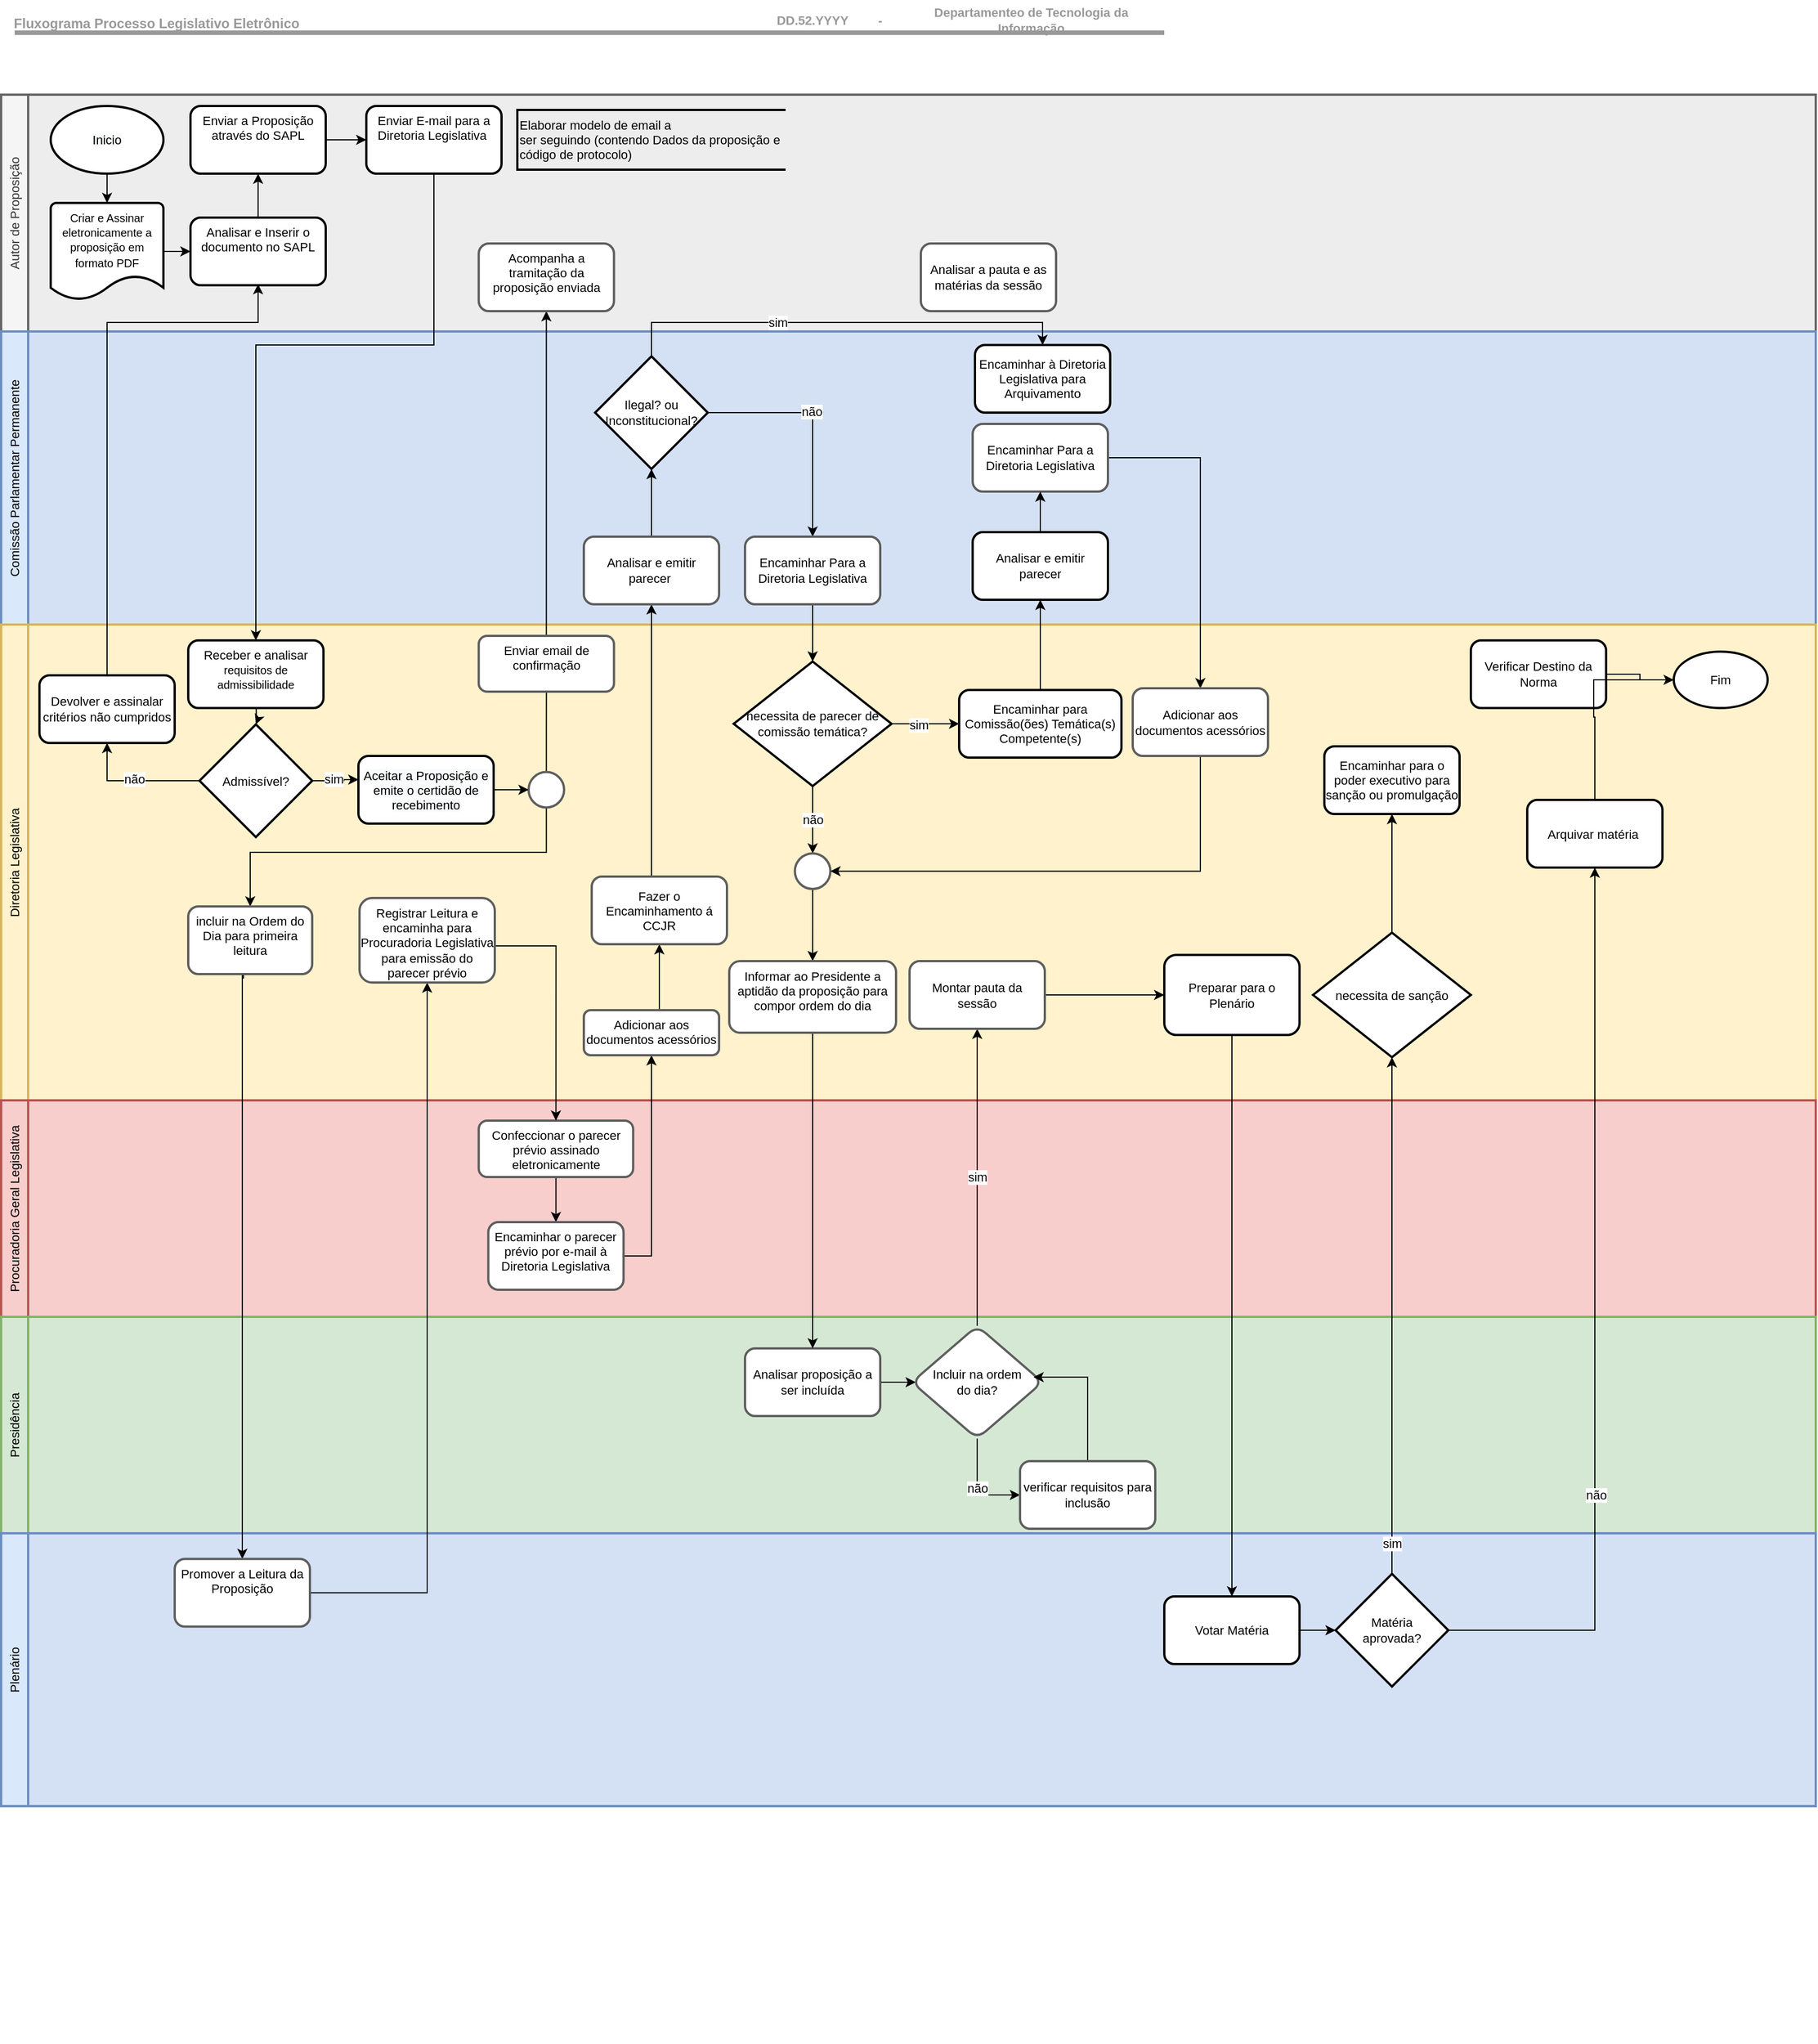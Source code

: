 <mxfile version="13.10.1" type="github">
  <diagram id="OBJG1eIt0na-M_Iumhf0" name="Page-1">
    <mxGraphModel dx="1736" dy="846" grid="1" gridSize="10" guides="1" tooltips="1" connect="1" arrows="1" fold="1" page="1" pageScale="1" pageWidth="827" pageHeight="1169" math="0" shadow="0">
      <root>
        <mxCell id="0" />
        <mxCell id="1" parent="0" />
        <UserObject label="Fluxograma Processo Legislativo Eletrônico" lucidchartObjectId="fB86fQmWT2FW" id="kLoiwdzfELyBHfb5iOQ--1">
          <mxCell style="html=1;overflow=block;blockSpacing=1;whiteSpace=wrap;strokeColor=none;fillColor=none;whiteSpace=wrap;fontSize=12;fontColor=#999999;fontStyle=1;align=center;spacing=7;strokeOpacity=100;fillOpacity=100;" parent="1" vertex="1">
            <mxGeometry x="36" y="24" width="276" height="41" as="geometry" />
          </mxCell>
        </UserObject>
        <UserObject label="Departamenteo de Tecnologia da Informação" lucidchartObjectId="xD86raEp4uvp" id="kLoiwdzfELyBHfb5iOQ--2">
          <mxCell style="html=1;overflow=block;blockSpacing=1;whiteSpace=wrap;strokeColor=none;fillColor=none;whiteSpace=wrap;fontSize=11;fontColor=#999999;fontStyle=1;spacing=3;strokeOpacity=100;fillOpacity=100;" parent="1" vertex="1">
            <mxGeometry x="832" y="24" width="236" height="36" as="geometry" />
          </mxCell>
        </UserObject>
        <UserObject label="" lucidchartObjectId="4E86ajJ.aiLK" id="kLoiwdzfELyBHfb5iOQ--3">
          <mxCell style="html=1;jettySize=18;whiteSpace=wrap;fontSize=11;strokeColor=#999999;strokeOpacity=100;strokeWidth=4;rounded=1;arcSize=12;edgeStyle=orthogonalEdgeStyle;startArrow=none;;endArrow=none;;" parent="1" edge="1">
            <mxGeometry width="100" height="100" relative="1" as="geometry">
              <Array as="points" />
              <mxPoint x="48" y="53" as="sourcePoint" />
              <mxPoint x="1068" y="53" as="targetPoint" />
            </mxGeometry>
          </mxCell>
        </UserObject>
        <UserObject label="%date{DD.MM.YYYY}%" placeholders="1" lucidchartObjectId="BH86H26-wex_" id="kLoiwdzfELyBHfb5iOQ--4">
          <mxCell style="html=1;overflow=block;blockSpacing=1;whiteSpace=wrap;strokeColor=none;fillColor=none;whiteSpace=wrap;fontSize=11;fontColor=#999999;fontStyle=1;spacing=3;strokeOpacity=100;fillOpacity=100;" parent="1" vertex="1">
            <mxGeometry x="684" y="24" width="144" height="36" as="geometry" />
          </mxCell>
        </UserObject>
        <UserObject label="-" lucidchartObjectId="2H868Ppqg2rx" id="kLoiwdzfELyBHfb5iOQ--5">
          <mxCell style="html=1;overflow=block;blockSpacing=1;whiteSpace=wrap;strokeColor=none;fillColor=none;whiteSpace=wrap;fontSize=11;fontColor=#999999;fontStyle=1;spacing=3;strokeOpacity=100;fillOpacity=100;" parent="1" vertex="1">
            <mxGeometry x="744" y="24" width="144" height="36" as="geometry" />
          </mxCell>
        </UserObject>
        <mxCell id="kLoiwdzfELyBHfb5iOQ--6" value="" style="fillColor=none;strokeColor=none;pointerEvents=0;fontStyle=0;html=1;whiteSpace=wrap;container=1;collapsible=0;childLayout=stackLayout;resizeParent=1;dropTarget=0;horizontalStack=0;whiteSpace=wrap;fontSize=11;spacing=0;strokeOpacity=100;rounded=1;absoluteArcSize=1;arcSize=7;horizontal=0;strokeWidth=2;" parent="1" vertex="1">
          <mxGeometry x="36" y="108" width="1610" height="1728" isRotated="1" as="geometry" />
        </mxCell>
        <mxCell id="kLoiwdzfELyBHfb5iOQ--7" value="Autor de Proposição" style="swimlane;html=1;whiteSpace=wrap;container=1;connectable=0;collapsible=0;fontStyle=0;startSize=24;dropTarget=0;rounded=0;horizontal=0;whiteSpace=wrap;fontSize=11;spacing=0;strokeColor=#666666;strokeOpacity=100;strokeWidth=2;fontSize=11;fontColor=#333333;align=center;fillColor=#f5f5f5;swimlaneFillColor=#EDEDED;" parent="kLoiwdzfELyBHfb5iOQ--6" vertex="1">
          <mxGeometry width="1610" height="210" as="geometry" />
        </mxCell>
        <mxCell id="dpODGWyExeZbGpC8FYgF-104" value="&lt;div&gt;Comissão Parlamentar Permanente&lt;/div&gt;" style="swimlane;html=1;whiteSpace=wrap;container=1;connectable=0;collapsible=0;fontStyle=0;startSize=24;dropTarget=0;rounded=0;horizontal=0;whiteSpace=wrap;fontSize=11;spacing=0;strokeColor=#6c8ebf;strokeOpacity=100;strokeWidth=2;fontSize=11;align=center;swimlaneFillColor=#D4E1F5;fillColor=#dae8fc;" parent="kLoiwdzfELyBHfb5iOQ--6" vertex="1">
          <mxGeometry y="210" width="1610" height="260" as="geometry" />
        </mxCell>
        <mxCell id="kLoiwdzfELyBHfb5iOQ--8" value="Diretoria Legislativa" style="swimlane;html=1;whiteSpace=wrap;container=1;connectable=0;collapsible=0;fontStyle=0;startSize=24;dropTarget=0;rounded=0;horizontal=0;whiteSpace=wrap;fontSize=11;spacing=0;strokeColor=#d6b656;strokeOpacity=100;strokeWidth=2;fontSize=11;align=center;fillColor=#fff2cc;swimlaneFillColor=#FFF2CC;" parent="kLoiwdzfELyBHfb5iOQ--6" vertex="1">
          <mxGeometry y="470" width="1610" height="422" as="geometry" />
        </mxCell>
        <mxCell id="kLoiwdzfELyBHfb5iOQ--9" value="Procuradoria Geral Legislativa" style="swimlane;html=1;whiteSpace=wrap;container=1;connectable=0;collapsible=0;fontStyle=0;startSize=24;dropTarget=0;rounded=0;horizontal=0;whiteSpace=wrap;fontSize=11;spacing=0;strokeColor=#b85450;strokeOpacity=100;strokeWidth=2;fontSize=11;align=center;fillColor=#f8cecc;swimlaneFillColor=#F8CECC;" parent="kLoiwdzfELyBHfb5iOQ--6" vertex="1">
          <mxGeometry y="892" width="1610" height="192" as="geometry" />
        </mxCell>
        <mxCell id="kLoiwdzfELyBHfb5iOQ--10" value="Presidência" style="swimlane;html=1;whiteSpace=wrap;container=1;connectable=0;collapsible=0;fontStyle=0;startSize=24;dropTarget=0;rounded=0;horizontal=0;whiteSpace=wrap;fontSize=11;spacing=0;strokeColor=#82b366;strokeOpacity=100;strokeWidth=2;fontSize=11;align=center;fillColor=#d5e8d4;swimlaneFillColor=#D5E8D4;" parent="kLoiwdzfELyBHfb5iOQ--6" vertex="1">
          <mxGeometry y="1084" width="1610" height="192" as="geometry" />
        </mxCell>
        <mxCell id="kLoiwdzfELyBHfb5iOQ--11" value="Plenário" style="swimlane;html=1;whiteSpace=wrap;container=1;connectable=0;collapsible=0;fontStyle=0;startSize=24;dropTarget=0;rounded=0;horizontal=0;whiteSpace=wrap;fontSize=11;spacing=0;strokeColor=#6c8ebf;strokeOpacity=100;strokeWidth=2;fontSize=11;align=center;fillColor=#dae8fc;swimlaneFillColor=#D4E1F5;" parent="kLoiwdzfELyBHfb5iOQ--6" vertex="1">
          <mxGeometry y="1276" width="1610" height="242" as="geometry" />
        </mxCell>
        <mxCell id="kLoiwdzfELyBHfb5iOQ--21" value="" style="group;spacingLeft=8;align=left;spacing=0;strokeColor=none;whiteSpace=wrap;fontSize=11;fontColor=#000000;strokeOpacity=100;fillOpacity=0;rounded=1;absoluteArcSize=1;arcSize=7;fillColor=#ffffff;strokeWidth=2;verticalAlign=middle;html=1;" parent="1" vertex="1">
          <mxGeometry x="504" y="112" width="186" height="72" as="geometry" />
        </mxCell>
        <mxCell id="dpODGWyExeZbGpC8FYgF-24" style="edgeStyle=orthogonalEdgeStyle;rounded=0;orthogonalLoop=1;jettySize=auto;html=1;entryX=0.5;entryY=0;entryDx=0;entryDy=0;entryPerimeter=0;fontSize=11;" parent="1" source="dpODGWyExeZbGpC8FYgF-20" target="dpODGWyExeZbGpC8FYgF-23" edge="1">
          <mxGeometry relative="1" as="geometry" />
        </mxCell>
        <mxCell id="dpODGWyExeZbGpC8FYgF-20" value="&#xa;&#xa;&lt;span style=&quot;color: rgb(0, 0, 0); font-family: helvetica; font-size: 11px; font-style: normal; font-weight: 400; letter-spacing: normal; text-align: center; text-indent: 0px; text-transform: none; word-spacing: 0px; background-color: rgb(248, 249, 250); display: inline; float: none;&quot;&gt;Inicio&lt;/span&gt;&#xa;&#xa;" style="strokeWidth=2;html=1;shape=mxgraph.flowchart.start_1;whiteSpace=wrap;rounded=1;fontSize=11;" parent="1" vertex="1">
          <mxGeometry x="80" y="118" width="100" height="60" as="geometry" />
        </mxCell>
        <mxCell id="dpODGWyExeZbGpC8FYgF-29" value="" style="edgeStyle=orthogonalEdgeStyle;rounded=0;orthogonalLoop=1;jettySize=auto;html=1;fontSize=11;" parent="1" source="dpODGWyExeZbGpC8FYgF-23" target="dpODGWyExeZbGpC8FYgF-28" edge="1">
          <mxGeometry relative="1" as="geometry" />
        </mxCell>
        <mxCell id="dpODGWyExeZbGpC8FYgF-23" value="&lt;span style=&quot;font-size: 10px&quot;&gt;Criar e Assinar eletronicamente&amp;nbsp;a proposição em formato PDF&lt;/span&gt;" style="strokeWidth=2;html=1;shape=mxgraph.flowchart.document2;whiteSpace=wrap;size=0.25;rounded=1;fontSize=11;labelPosition=center;verticalLabelPosition=middle;align=center;verticalAlign=top;" parent="1" vertex="1">
          <mxGeometry x="80" y="204" width="100" height="86" as="geometry" />
        </mxCell>
        <mxCell id="dpODGWyExeZbGpC8FYgF-32" value="" style="edgeStyle=orthogonalEdgeStyle;rounded=0;orthogonalLoop=1;jettySize=auto;html=1;fontSize=11;" parent="1" source="dpODGWyExeZbGpC8FYgF-28" target="dpODGWyExeZbGpC8FYgF-31" edge="1">
          <mxGeometry relative="1" as="geometry" />
        </mxCell>
        <mxCell id="dpODGWyExeZbGpC8FYgF-28" value="&lt;span&gt;Analisar e Inserir o documento no SAPL&lt;/span&gt;" style="whiteSpace=wrap;html=1;rounded=1;fontSize=11;verticalAlign=top;strokeWidth=2;" parent="1" vertex="1">
          <mxGeometry x="204" y="217" width="120" height="60" as="geometry" />
        </mxCell>
        <mxCell id="dpODGWyExeZbGpC8FYgF-34" value="" style="edgeStyle=orthogonalEdgeStyle;rounded=0;orthogonalLoop=1;jettySize=auto;html=1;fontSize=11;" parent="1" source="dpODGWyExeZbGpC8FYgF-31" target="dpODGWyExeZbGpC8FYgF-33" edge="1">
          <mxGeometry relative="1" as="geometry" />
        </mxCell>
        <mxCell id="dpODGWyExeZbGpC8FYgF-31" value="&lt;span&gt;Enviar a Proposição através do SAPL&lt;/span&gt;" style="whiteSpace=wrap;html=1;rounded=1;fontSize=11;verticalAlign=top;strokeWidth=2;" parent="1" vertex="1">
          <mxGeometry x="204" y="118" width="120" height="60" as="geometry" />
        </mxCell>
        <mxCell id="dpODGWyExeZbGpC8FYgF-40" value="" style="edgeStyle=orthogonalEdgeStyle;rounded=0;orthogonalLoop=1;jettySize=auto;html=1;fontSize=11;entryX=0.5;entryY=0;entryDx=0;entryDy=0;" parent="1" source="dpODGWyExeZbGpC8FYgF-33" target="Xj-LbmM8ou3I9_Vumz4o-37" edge="1">
          <mxGeometry relative="1" as="geometry">
            <Array as="points">
              <mxPoint x="420" y="330" />
              <mxPoint x="262" y="330" />
            </Array>
            <mxPoint x="262" y="584" as="targetPoint" />
          </mxGeometry>
        </mxCell>
        <mxCell id="dpODGWyExeZbGpC8FYgF-33" value="&lt;span&gt;Enviar E-mail para a Diretoria Legislativa&amp;nbsp;&lt;/span&gt;" style="whiteSpace=wrap;html=1;rounded=1;fontSize=11;verticalAlign=top;strokeWidth=2;" parent="1" vertex="1">
          <mxGeometry x="360" y="118" width="120" height="60" as="geometry" />
        </mxCell>
        <mxCell id="dpODGWyExeZbGpC8FYgF-38" value="&lt;span style=&quot;&quot;&gt;Elaborar modelo de email a ser&amp;nbsp;&lt;/span&gt;&lt;span style=&quot;&quot;&gt;seguindo&amp;nbsp;&lt;/span&gt;&lt;span style=&quot;&quot;&gt;(&lt;/span&gt;&lt;span style=&quot;&quot;&gt;contendo Dados da proposição e código de protocolo)&lt;/span&gt;" style="strokeWidth=2;html=1;shape=mxgraph.flowchart.annotation_1;align=left;pointerEvents=1;rounded=1;fontSize=11;labelPosition=center;verticalLabelPosition=middle;verticalAlign=top;whiteSpace=wrap;" parent="1" vertex="1">
          <mxGeometry x="494" y="121.5" width="238" height="53" as="geometry" />
        </mxCell>
        <mxCell id="dpODGWyExeZbGpC8FYgF-45" value="" style="edgeStyle=orthogonalEdgeStyle;rounded=0;orthogonalLoop=1;jettySize=auto;html=1;fontSize=11;" parent="1" target="dpODGWyExeZbGpC8FYgF-44" edge="1">
          <mxGeometry relative="1" as="geometry">
            <mxPoint x="262.059" y="644" as="sourcePoint" />
          </mxGeometry>
        </mxCell>
        <mxCell id="dpODGWyExeZbGpC8FYgF-47" value="não" style="edgeStyle=orthogonalEdgeStyle;rounded=0;orthogonalLoop=1;jettySize=auto;html=1;fontSize=11;entryX=0.5;entryY=1;entryDx=0;entryDy=0;" parent="1" source="dpODGWyExeZbGpC8FYgF-44" edge="1" target="dpODGWyExeZbGpC8FYgF-46">
          <mxGeometry x="0.004" y="-2" relative="1" as="geometry">
            <mxPoint x="130" y="440" as="targetPoint" />
            <Array as="points">
              <mxPoint x="130" y="717" />
            </Array>
            <mxPoint as="offset" />
          </mxGeometry>
        </mxCell>
        <mxCell id="dpODGWyExeZbGpC8FYgF-51" value="sim" style="edgeStyle=orthogonalEdgeStyle;rounded=0;orthogonalLoop=1;jettySize=auto;html=1;fontSize=11;entryX=0;entryY=0.5;entryDx=0;entryDy=0;exitX=1;exitY=0.5;exitDx=0;exitDy=0;exitPerimeter=0;" parent="1" source="dpODGWyExeZbGpC8FYgF-44" edge="1">
          <mxGeometry x="-0.122" y="2" relative="1" as="geometry">
            <Array as="points">
              <mxPoint x="340" y="717" />
              <mxPoint x="340" y="716" />
            </Array>
            <mxPoint as="offset" />
            <mxPoint x="353.0" y="715.5" as="targetPoint" />
          </mxGeometry>
        </mxCell>
        <mxCell id="dpODGWyExeZbGpC8FYgF-44" value="Admissível?" style="strokeWidth=2;html=1;shape=mxgraph.flowchart.decision;whiteSpace=wrap;rounded=1;fontSize=11;align=center;" parent="1" vertex="1">
          <mxGeometry x="212" y="666.5" width="100" height="100" as="geometry" />
        </mxCell>
        <mxCell id="dpODGWyExeZbGpC8FYgF-49" style="edgeStyle=orthogonalEdgeStyle;rounded=0;orthogonalLoop=1;jettySize=auto;html=1;fontSize=11;" parent="1" source="dpODGWyExeZbGpC8FYgF-46" edge="1">
          <mxGeometry relative="1" as="geometry">
            <mxPoint x="264" y="276" as="targetPoint" />
            <Array as="points">
              <mxPoint x="130" y="310" />
              <mxPoint x="264" y="310" />
              <mxPoint x="264" y="276" />
            </Array>
          </mxGeometry>
        </mxCell>
        <mxCell id="dpODGWyExeZbGpC8FYgF-46" value="&lt;span&gt;Devolver e assinalar critérios não cumpridos&lt;/span&gt;" style="whiteSpace=wrap;html=1;rounded=1;fontSize=11;strokeWidth=2;" parent="1" vertex="1">
          <mxGeometry x="70" y="623" width="120" height="60" as="geometry" />
        </mxCell>
        <mxCell id="dpODGWyExeZbGpC8FYgF-57" value="" style="edgeStyle=orthogonalEdgeStyle;rounded=0;orthogonalLoop=1;jettySize=auto;html=1;fontSize=11;" parent="1" source="dpODGWyExeZbGpC8FYgF-53" edge="1">
          <mxGeometry relative="1" as="geometry">
            <mxPoint x="519.824" y="628.5" as="targetPoint" />
          </mxGeometry>
        </mxCell>
        <mxCell id="Xj-LbmM8ou3I9_Vumz4o-1" value="" style="edgeStyle=orthogonalEdgeStyle;rounded=0;orthogonalLoop=1;jettySize=auto;html=1;" edge="1" parent="1" source="dpODGWyExeZbGpC8FYgF-53" target="dpODGWyExeZbGpC8FYgF-76">
          <mxGeometry relative="1" as="geometry">
            <Array as="points">
              <mxPoint x="520" y="780" />
              <mxPoint x="257" y="780" />
            </Array>
          </mxGeometry>
        </mxCell>
        <mxCell id="dpODGWyExeZbGpC8FYgF-53" value="" style="verticalLabelPosition=bottom;verticalAlign=top;html=1;shape=mxgraph.flowchart.on-page_reference;rounded=1;strokeColor=#5E5E5E;strokeWidth=2;fontSize=11;align=left;" parent="1" vertex="1">
          <mxGeometry x="504" y="708.75" width="31.5" height="31.5" as="geometry" />
        </mxCell>
        <mxCell id="dpODGWyExeZbGpC8FYgF-61" value="" style="edgeStyle=orthogonalEdgeStyle;rounded=0;orthogonalLoop=1;jettySize=auto;html=1;fontSize=11;exitX=0.5;exitY=0;exitDx=0;exitDy=0;" parent="1" source="Xj-LbmM8ou3I9_Vumz4o-38" target="dpODGWyExeZbGpC8FYgF-60" edge="1">
          <mxGeometry relative="1" as="geometry">
            <mxPoint x="519.75" y="579" as="sourcePoint" />
          </mxGeometry>
        </mxCell>
        <mxCell id="dpODGWyExeZbGpC8FYgF-60" value="&lt;span&gt;Acompanha a tramitação da proposição enviada&lt;/span&gt;" style="whiteSpace=wrap;html=1;rounded=1;fontSize=11;verticalAlign=top;strokeColor=#5E5E5E;strokeWidth=2;" parent="1" vertex="1">
          <mxGeometry x="459.75" y="240" width="120" height="60" as="geometry" />
        </mxCell>
        <mxCell id="Xj-LbmM8ou3I9_Vumz4o-10" value="" style="edgeStyle=orthogonalEdgeStyle;rounded=0;orthogonalLoop=1;jettySize=auto;html=1;" edge="1" parent="1" source="dpODGWyExeZbGpC8FYgF-68" target="dpODGWyExeZbGpC8FYgF-70">
          <mxGeometry relative="1" as="geometry" />
        </mxCell>
        <mxCell id="dpODGWyExeZbGpC8FYgF-68" value="&lt;span&gt;Confeccionar o parecer prévio assinado eletronicamente&lt;/span&gt;" style="whiteSpace=wrap;html=1;rounded=1;fontSize=11;verticalAlign=top;strokeColor=#5E5E5E;strokeWidth=2;" parent="1" vertex="1">
          <mxGeometry x="459.75" y="1018" width="137" height="50" as="geometry" />
        </mxCell>
        <mxCell id="dpODGWyExeZbGpC8FYgF-121" style="edgeStyle=orthogonalEdgeStyle;rounded=0;orthogonalLoop=1;jettySize=auto;html=1;fontSize=11;exitX=1;exitY=0.5;exitDx=0;exitDy=0;" parent="1" source="dpODGWyExeZbGpC8FYgF-70" target="dpODGWyExeZbGpC8FYgF-72" edge="1">
          <mxGeometry relative="1" as="geometry" />
        </mxCell>
        <mxCell id="dpODGWyExeZbGpC8FYgF-70" value="&lt;span&gt;Encaminhar o parecer prévio por e-mail à Diretoria Legislativa&lt;/span&gt;" style="whiteSpace=wrap;html=1;rounded=1;fontSize=11;verticalAlign=top;strokeColor=#5E5E5E;strokeWidth=2;" parent="1" vertex="1">
          <mxGeometry x="468.25" y="1108" width="120" height="60" as="geometry" />
        </mxCell>
        <mxCell id="Xj-LbmM8ou3I9_Vumz4o-11" value="" style="edgeStyle=orthogonalEdgeStyle;rounded=0;orthogonalLoop=1;jettySize=auto;html=1;" edge="1" parent="1" source="dpODGWyExeZbGpC8FYgF-72" target="dpODGWyExeZbGpC8FYgF-102">
          <mxGeometry relative="1" as="geometry">
            <Array as="points">
              <mxPoint x="620" y="910" />
              <mxPoint x="620" y="910" />
            </Array>
          </mxGeometry>
        </mxCell>
        <mxCell id="dpODGWyExeZbGpC8FYgF-72" value="&lt;span&gt;Adicionar aos documentos acessórios&lt;/span&gt;" style="whiteSpace=wrap;html=1;rounded=1;fontSize=11;verticalAlign=top;strokeColor=#5E5E5E;strokeWidth=2;" parent="1" vertex="1">
          <mxGeometry x="553" y="920" width="120" height="40" as="geometry" />
        </mxCell>
        <mxCell id="Xj-LbmM8ou3I9_Vumz4o-4" value="" style="edgeStyle=orthogonalEdgeStyle;rounded=0;orthogonalLoop=1;jettySize=auto;html=1;exitX=0.445;exitY=1.067;exitDx=0;exitDy=0;exitPerimeter=0;" edge="1" parent="1" source="dpODGWyExeZbGpC8FYgF-76" target="Xj-LbmM8ou3I9_Vumz4o-3">
          <mxGeometry relative="1" as="geometry">
            <Array as="points">
              <mxPoint x="251" y="850" />
              <mxPoint x="250" y="850" />
            </Array>
          </mxGeometry>
        </mxCell>
        <mxCell id="dpODGWyExeZbGpC8FYgF-76" value="&lt;span&gt;incluir na Ordem do Dia para primeira leitura&lt;/span&gt;" style="whiteSpace=wrap;html=1;rounded=1;fontSize=11;verticalAlign=top;strokeColor=#5E5E5E;strokeWidth=2;" parent="1" vertex="1">
          <mxGeometry x="202" y="828" width="110" height="60" as="geometry" />
        </mxCell>
        <mxCell id="dpODGWyExeZbGpC8FYgF-86" value="" style="edgeStyle=orthogonalEdgeStyle;rounded=0;orthogonalLoop=1;jettySize=auto;html=1;fontSize=11;entryX=0.03;entryY=0.5;entryDx=0;entryDy=0;entryPerimeter=0;" parent="1" source="dpODGWyExeZbGpC8FYgF-83" target="dpODGWyExeZbGpC8FYgF-85" edge="1">
          <mxGeometry relative="1" as="geometry" />
        </mxCell>
        <mxCell id="dpODGWyExeZbGpC8FYgF-83" value="Analisar proposição a ser incluída " style="whiteSpace=wrap;html=1;rounded=1;fontSize=11;verticalAlign=middle;strokeColor=#5E5E5E;strokeWidth=2;" parent="1" vertex="1">
          <mxGeometry x="696" y="1220" width="120" height="60" as="geometry" />
        </mxCell>
        <mxCell id="dpODGWyExeZbGpC8FYgF-89" value="sim" style="edgeStyle=orthogonalEdgeStyle;rounded=0;orthogonalLoop=1;jettySize=auto;html=1;fontSize=11;" parent="1" source="dpODGWyExeZbGpC8FYgF-85" target="dpODGWyExeZbGpC8FYgF-88" edge="1">
          <mxGeometry relative="1" as="geometry" />
        </mxCell>
        <mxCell id="Xj-LbmM8ou3I9_Vumz4o-49" value="não" style="edgeStyle=orthogonalEdgeStyle;rounded=0;orthogonalLoop=1;jettySize=auto;html=1;entryX=0;entryY=0.5;entryDx=0;entryDy=0;" edge="1" parent="1" source="dpODGWyExeZbGpC8FYgF-85" target="Xj-LbmM8ou3I9_Vumz4o-48">
          <mxGeometry relative="1" as="geometry" />
        </mxCell>
        <mxCell id="dpODGWyExeZbGpC8FYgF-85" value="&lt;div&gt;Incluir na ordem&lt;/div&gt;&lt;div&gt;do dia?&lt;/div&gt;" style="rhombus;whiteSpace=wrap;html=1;rounded=1;fontSize=11;strokeColor=#5E5E5E;strokeWidth=2;" parent="1" vertex="1">
          <mxGeometry x="844" y="1200" width="116" height="100" as="geometry" />
        </mxCell>
        <mxCell id="Xj-LbmM8ou3I9_Vumz4o-50" style="edgeStyle=orthogonalEdgeStyle;rounded=0;orthogonalLoop=1;jettySize=auto;html=1;" edge="1" parent="1" source="dpODGWyExeZbGpC8FYgF-88" target="dpODGWyExeZbGpC8FYgF-116">
          <mxGeometry relative="1" as="geometry" />
        </mxCell>
        <mxCell id="dpODGWyExeZbGpC8FYgF-88" value="&lt;span&gt;Montar pauta da sessão&lt;/span&gt;" style="whiteSpace=wrap;html=1;rounded=1;fontSize=11;strokeColor=#5E5E5E;strokeWidth=2;" parent="1" vertex="1">
          <mxGeometry x="842" y="876.5" width="120" height="60" as="geometry" />
        </mxCell>
        <mxCell id="dpODGWyExeZbGpC8FYgF-94" value="&lt;span&gt;Analisar a pauta e as matérias da sessão&lt;/span&gt;" style="whiteSpace=wrap;html=1;rounded=1;fontSize=11;strokeColor=#5E5E5E;strokeWidth=2;" parent="1" vertex="1">
          <mxGeometry x="852" y="240" width="120" height="60" as="geometry" />
        </mxCell>
        <mxCell id="Xj-LbmM8ou3I9_Vumz4o-12" style="edgeStyle=orthogonalEdgeStyle;rounded=0;orthogonalLoop=1;jettySize=auto;html=1;entryX=0.5;entryY=1;entryDx=0;entryDy=0;" edge="1" parent="1" source="dpODGWyExeZbGpC8FYgF-102" target="dpODGWyExeZbGpC8FYgF-107">
          <mxGeometry relative="1" as="geometry">
            <Array as="points">
              <mxPoint x="613" y="700" />
              <mxPoint x="613" y="700" />
            </Array>
          </mxGeometry>
        </mxCell>
        <mxCell id="dpODGWyExeZbGpC8FYgF-102" value="Fazer o Encaminhamento á CCJR" style="whiteSpace=wrap;html=1;rounded=1;fontSize=11;strokeColor=#5E5E5E;strokeWidth=2;" parent="1" vertex="1">
          <mxGeometry x="560" y="801.5" width="120" height="60" as="geometry" />
        </mxCell>
        <mxCell id="Xj-LbmM8ou3I9_Vumz4o-16" value="" style="edgeStyle=orthogonalEdgeStyle;rounded=0;orthogonalLoop=1;jettySize=auto;html=1;" edge="1" parent="1" source="dpODGWyExeZbGpC8FYgF-107" target="Xj-LbmM8ou3I9_Vumz4o-15">
          <mxGeometry relative="1" as="geometry" />
        </mxCell>
        <mxCell id="dpODGWyExeZbGpC8FYgF-107" value="Analisar e emitir parecer&amp;nbsp;" style="whiteSpace=wrap;html=1;rounded=1;fontSize=11;strokeColor=#5E5E5E;strokeWidth=2;" parent="1" vertex="1">
          <mxGeometry x="553" y="500" width="120" height="60" as="geometry" />
        </mxCell>
        <mxCell id="Xj-LbmM8ou3I9_Vumz4o-53" style="edgeStyle=orthogonalEdgeStyle;rounded=0;orthogonalLoop=1;jettySize=auto;html=1;" edge="1" parent="1" source="dpODGWyExeZbGpC8FYgF-116" target="dpODGWyExeZbGpC8FYgF-126">
          <mxGeometry relative="1" as="geometry" />
        </mxCell>
        <mxCell id="dpODGWyExeZbGpC8FYgF-116" value="Preparar para o Plenário" style="whiteSpace=wrap;html=1;rounded=1;fontSize=11;strokeWidth=2;" parent="1" vertex="1">
          <mxGeometry x="1068" y="871" width="120" height="71" as="geometry" />
        </mxCell>
        <mxCell id="Xj-LbmM8ou3I9_Vumz4o-43" value="" style="edgeStyle=orthogonalEdgeStyle;rounded=0;orthogonalLoop=1;jettySize=auto;html=1;" edge="1" parent="1" source="dpODGWyExeZbGpC8FYgF-119" target="Xj-LbmM8ou3I9_Vumz4o-42">
          <mxGeometry relative="1" as="geometry" />
        </mxCell>
        <mxCell id="dpODGWyExeZbGpC8FYgF-119" value="Encaminhar Para a Diretoria Legislativa" style="whiteSpace=wrap;html=1;rounded=1;fontSize=11;strokeColor=#5E5E5E;strokeWidth=2;" parent="1" vertex="1">
          <mxGeometry x="898" y="400" width="120" height="60" as="geometry" />
        </mxCell>
        <mxCell id="dpODGWyExeZbGpC8FYgF-139" value="" style="edgeStyle=orthogonalEdgeStyle;rounded=0;orthogonalLoop=1;jettySize=auto;html=1;fontSize=11;" parent="1" source="dpODGWyExeZbGpC8FYgF-126" target="dpODGWyExeZbGpC8FYgF-130" edge="1">
          <mxGeometry relative="1" as="geometry" />
        </mxCell>
        <mxCell id="dpODGWyExeZbGpC8FYgF-126" value="Votar Matéria" style="whiteSpace=wrap;html=1;rounded=1;fontSize=11;strokeWidth=2;" parent="1" vertex="1">
          <mxGeometry x="1068" y="1440" width="120" height="60" as="geometry" />
        </mxCell>
        <mxCell id="dpODGWyExeZbGpC8FYgF-141" value="" style="edgeStyle=orthogonalEdgeStyle;rounded=0;orthogonalLoop=1;jettySize=auto;html=1;fontSize=11;exitX=0.5;exitY=0;exitDx=0;exitDy=0;exitPerimeter=0;entryX=0.5;entryY=1;entryDx=0;entryDy=0;entryPerimeter=0;" parent="1" source="dpODGWyExeZbGpC8FYgF-130" target="Xj-LbmM8ou3I9_Vumz4o-54" edge="1">
          <mxGeometry relative="1" as="geometry">
            <Array as="points">
              <mxPoint x="1270" y="1030" />
              <mxPoint x="1270" y="1030" />
            </Array>
          </mxGeometry>
        </mxCell>
        <mxCell id="dpODGWyExeZbGpC8FYgF-158" value="sim" style="edgeLabel;html=1;align=center;verticalAlign=middle;resizable=0;points=[];fontSize=11;" parent="dpODGWyExeZbGpC8FYgF-141" vertex="1" connectable="0">
          <mxGeometry x="-0.882" relative="1" as="geometry">
            <mxPoint as="offset" />
          </mxGeometry>
        </mxCell>
        <mxCell id="dpODGWyExeZbGpC8FYgF-143" value="" style="edgeStyle=orthogonalEdgeStyle;rounded=0;orthogonalLoop=1;jettySize=auto;html=1;fontSize=11;exitX=1;exitY=0.5;exitDx=0;exitDy=0;exitPerimeter=0;" parent="1" source="dpODGWyExeZbGpC8FYgF-130" target="dpODGWyExeZbGpC8FYgF-142" edge="1">
          <mxGeometry relative="1" as="geometry">
            <Array as="points">
              <mxPoint x="1450" y="1470" />
            </Array>
          </mxGeometry>
        </mxCell>
        <mxCell id="dpODGWyExeZbGpC8FYgF-159" value="não" style="edgeLabel;html=1;align=center;verticalAlign=middle;resizable=0;points=[];fontSize=11;" parent="dpODGWyExeZbGpC8FYgF-143" vertex="1" connectable="0">
          <mxGeometry x="-0.379" y="-1" relative="1" as="geometry">
            <mxPoint as="offset" />
          </mxGeometry>
        </mxCell>
        <mxCell id="dpODGWyExeZbGpC8FYgF-130" value="Matéria&lt;br&gt;aprovada?" style="strokeWidth=2;html=1;shape=mxgraph.flowchart.decision;whiteSpace=wrap;rounded=1;fontSize=11;align=center;" parent="1" vertex="1">
          <mxGeometry x="1220" y="1420" width="100" height="100" as="geometry" />
        </mxCell>
        <mxCell id="dpODGWyExeZbGpC8FYgF-146" style="edgeStyle=orthogonalEdgeStyle;rounded=0;orthogonalLoop=1;jettySize=auto;html=1;entryX=0;entryY=0.5;entryDx=0;entryDy=0;entryPerimeter=0;fontSize=11;" parent="1" source="dpODGWyExeZbGpC8FYgF-140" target="dpODGWyExeZbGpC8FYgF-145" edge="1">
          <mxGeometry relative="1" as="geometry" />
        </mxCell>
        <mxCell id="dpODGWyExeZbGpC8FYgF-140" value="Verificar Destino da Norma" style="whiteSpace=wrap;html=1;rounded=1;fontSize=11;strokeWidth=2;" parent="1" vertex="1">
          <mxGeometry x="1340" y="592" width="120" height="60" as="geometry" />
        </mxCell>
        <mxCell id="dpODGWyExeZbGpC8FYgF-147" style="edgeStyle=orthogonalEdgeStyle;rounded=0;orthogonalLoop=1;jettySize=auto;html=1;entryX=1;entryY=0.5;entryDx=0;entryDy=0;entryPerimeter=0;fontSize=11;exitX=0.5;exitY=0;exitDx=0;exitDy=0;" parent="1" source="dpODGWyExeZbGpC8FYgF-142" target="dpODGWyExeZbGpC8FYgF-145" edge="1">
          <mxGeometry relative="1" as="geometry">
            <Array as="points">
              <mxPoint x="1450" y="660" />
              <mxPoint x="1449" y="634" />
            </Array>
          </mxGeometry>
        </mxCell>
        <mxCell id="dpODGWyExeZbGpC8FYgF-142" value="Arquivar matéria&amp;nbsp;" style="whiteSpace=wrap;html=1;rounded=1;fontSize=11;strokeWidth=2;" parent="1" vertex="1">
          <mxGeometry x="1390" y="733.5" width="120" height="60" as="geometry" />
        </mxCell>
        <mxCell id="dpODGWyExeZbGpC8FYgF-145" value="Fim" style="strokeWidth=2;html=1;shape=mxgraph.flowchart.start_1;whiteSpace=wrap;rounded=1;fontSize=11;align=center;" parent="1" vertex="1">
          <mxGeometry x="1520" y="602" width="83.33" height="50" as="geometry" />
        </mxCell>
        <mxCell id="Xj-LbmM8ou3I9_Vumz4o-7" value="" style="edgeStyle=orthogonalEdgeStyle;rounded=0;orthogonalLoop=1;jettySize=auto;html=1;exitX=1;exitY=0.5;exitDx=0;exitDy=0;" edge="1" parent="1" source="Xj-LbmM8ou3I9_Vumz4o-3" target="Xj-LbmM8ou3I9_Vumz4o-6">
          <mxGeometry relative="1" as="geometry" />
        </mxCell>
        <mxCell id="Xj-LbmM8ou3I9_Vumz4o-3" value="Promover a Leitura da Proposição" style="whiteSpace=wrap;html=1;rounded=1;fontSize=11;verticalAlign=top;strokeColor=#5E5E5E;strokeWidth=2;" vertex="1" parent="1">
          <mxGeometry x="190" y="1406.75" width="120" height="60" as="geometry" />
        </mxCell>
        <mxCell id="Xj-LbmM8ou3I9_Vumz4o-9" value="" style="edgeStyle=orthogonalEdgeStyle;rounded=0;orthogonalLoop=1;jettySize=auto;html=1;entryX=0.5;entryY=0;entryDx=0;entryDy=0;" edge="1" parent="1" source="Xj-LbmM8ou3I9_Vumz4o-6" target="dpODGWyExeZbGpC8FYgF-68">
          <mxGeometry relative="1" as="geometry">
            <Array as="points">
              <mxPoint x="528" y="863" />
            </Array>
          </mxGeometry>
        </mxCell>
        <mxCell id="Xj-LbmM8ou3I9_Vumz4o-6" value="Registrar Leitura e encaminha para Procuradoria Legislativa &lt;span&gt;para emissão do parecer prévio&lt;/span&gt;" style="whiteSpace=wrap;html=1;rounded=1;fontSize=11;verticalAlign=top;strokeColor=#5E5E5E;strokeWidth=2;" vertex="1" parent="1">
          <mxGeometry x="354" y="820.5" width="120" height="75" as="geometry" />
        </mxCell>
        <mxCell id="Xj-LbmM8ou3I9_Vumz4o-18" value="" style="edgeStyle=orthogonalEdgeStyle;rounded=0;orthogonalLoop=1;jettySize=auto;html=1;exitX=0.5;exitY=0;exitDx=0;exitDy=0;exitPerimeter=0;entryX=0.5;entryY=0;entryDx=0;entryDy=0;" edge="1" parent="1" source="Xj-LbmM8ou3I9_Vumz4o-15" target="Xj-LbmM8ou3I9_Vumz4o-17">
          <mxGeometry relative="1" as="geometry" />
        </mxCell>
        <mxCell id="Xj-LbmM8ou3I9_Vumz4o-23" value="sim" style="edgeLabel;html=1;align=center;verticalAlign=middle;resizable=0;points=[];" vertex="1" connectable="0" parent="Xj-LbmM8ou3I9_Vumz4o-18">
          <mxGeometry x="-0.285" relative="1" as="geometry">
            <mxPoint as="offset" />
          </mxGeometry>
        </mxCell>
        <mxCell id="Xj-LbmM8ou3I9_Vumz4o-22" style="edgeStyle=orthogonalEdgeStyle;rounded=0;orthogonalLoop=1;jettySize=auto;html=1;entryX=0.5;entryY=0;entryDx=0;entryDy=0;exitX=1;exitY=0.5;exitDx=0;exitDy=0;exitPerimeter=0;" edge="1" parent="1" source="Xj-LbmM8ou3I9_Vumz4o-15" target="Xj-LbmM8ou3I9_Vumz4o-21">
          <mxGeometry relative="1" as="geometry" />
        </mxCell>
        <mxCell id="Xj-LbmM8ou3I9_Vumz4o-24" value="não" style="edgeLabel;html=1;align=center;verticalAlign=middle;resizable=0;points=[];" vertex="1" connectable="0" parent="Xj-LbmM8ou3I9_Vumz4o-22">
          <mxGeometry x="-0.099" y="1" relative="1" as="geometry">
            <mxPoint as="offset" />
          </mxGeometry>
        </mxCell>
        <mxCell id="Xj-LbmM8ou3I9_Vumz4o-15" value="&lt;div&gt;Ilegal? ou&lt;br&gt;&lt;/div&gt;&lt;div&gt;Inconstitucional?&lt;br&gt;&lt;/div&gt;" style="strokeWidth=2;html=1;shape=mxgraph.flowchart.decision;whiteSpace=wrap;rounded=1;fontSize=11;align=center;" vertex="1" parent="1">
          <mxGeometry x="563" y="340" width="100" height="100" as="geometry" />
        </mxCell>
        <mxCell id="Xj-LbmM8ou3I9_Vumz4o-17" value="Encaminhar à Diretoria Legislativa para Arquivamento" style="whiteSpace=wrap;html=1;rounded=1;fontSize=11;strokeWidth=2;" vertex="1" parent="1">
          <mxGeometry x="900" y="330" width="120" height="60" as="geometry" />
        </mxCell>
        <mxCell id="Xj-LbmM8ou3I9_Vumz4o-27" value="" style="edgeStyle=orthogonalEdgeStyle;rounded=0;orthogonalLoop=1;jettySize=auto;html=1;" edge="1" parent="1" source="Xj-LbmM8ou3I9_Vumz4o-21" target="Xj-LbmM8ou3I9_Vumz4o-26">
          <mxGeometry relative="1" as="geometry" />
        </mxCell>
        <mxCell id="Xj-LbmM8ou3I9_Vumz4o-21" value="Encaminhar Para a Diretoria Legislativa" style="whiteSpace=wrap;html=1;rounded=1;fontSize=11;strokeColor=#5E5E5E;strokeWidth=2;" vertex="1" parent="1">
          <mxGeometry x="696" y="500" width="120" height="60" as="geometry" />
        </mxCell>
        <mxCell id="Xj-LbmM8ou3I9_Vumz4o-30" value="não" style="edgeStyle=orthogonalEdgeStyle;rounded=0;orthogonalLoop=1;jettySize=auto;html=1;" edge="1" parent="1" source="Xj-LbmM8ou3I9_Vumz4o-26" target="Xj-LbmM8ou3I9_Vumz4o-29">
          <mxGeometry relative="1" as="geometry" />
        </mxCell>
        <mxCell id="Xj-LbmM8ou3I9_Vumz4o-32" value="" style="edgeStyle=orthogonalEdgeStyle;rounded=0;orthogonalLoop=1;jettySize=auto;html=1;" edge="1" parent="1" source="Xj-LbmM8ou3I9_Vumz4o-26" target="Xj-LbmM8ou3I9_Vumz4o-31">
          <mxGeometry relative="1" as="geometry" />
        </mxCell>
        <mxCell id="Xj-LbmM8ou3I9_Vumz4o-33" value="sim" style="edgeLabel;html=1;align=center;verticalAlign=middle;resizable=0;points=[];" vertex="1" connectable="0" parent="Xj-LbmM8ou3I9_Vumz4o-32">
          <mxGeometry x="-0.223" y="-1" relative="1" as="geometry">
            <mxPoint as="offset" />
          </mxGeometry>
        </mxCell>
        <mxCell id="Xj-LbmM8ou3I9_Vumz4o-26" value="necessita de parecer de comissão temática?" style="strokeWidth=2;html=1;shape=mxgraph.flowchart.decision;whiteSpace=wrap;rounded=1;fontSize=11;align=center;" vertex="1" parent="1">
          <mxGeometry x="686" y="610.75" width="140" height="110.5" as="geometry" />
        </mxCell>
        <mxCell id="Xj-LbmM8ou3I9_Vumz4o-46" value="" style="edgeStyle=orthogonalEdgeStyle;rounded=0;orthogonalLoop=1;jettySize=auto;html=1;" edge="1" parent="1" source="Xj-LbmM8ou3I9_Vumz4o-29" target="Xj-LbmM8ou3I9_Vumz4o-45">
          <mxGeometry relative="1" as="geometry" />
        </mxCell>
        <mxCell id="Xj-LbmM8ou3I9_Vumz4o-29" value="" style="verticalLabelPosition=bottom;verticalAlign=top;html=1;shape=mxgraph.flowchart.on-page_reference;rounded=1;strokeColor=#5E5E5E;strokeWidth=2;fontSize=11;align=left;" vertex="1" parent="1">
          <mxGeometry x="740.25" y="781" width="31.5" height="31.5" as="geometry" />
        </mxCell>
        <mxCell id="Xj-LbmM8ou3I9_Vumz4o-35" value="" style="edgeStyle=orthogonalEdgeStyle;rounded=0;orthogonalLoop=1;jettySize=auto;html=1;" edge="1" parent="1" source="Xj-LbmM8ou3I9_Vumz4o-31" target="Xj-LbmM8ou3I9_Vumz4o-34">
          <mxGeometry relative="1" as="geometry" />
        </mxCell>
        <mxCell id="Xj-LbmM8ou3I9_Vumz4o-31" value="Encaminhar para Comissão(ões) Temática(s) Competente(s)" style="whiteSpace=wrap;html=1;rounded=1;fontSize=11;strokeWidth=2;" vertex="1" parent="1">
          <mxGeometry x="886" y="636" width="144" height="60" as="geometry" />
        </mxCell>
        <mxCell id="Xj-LbmM8ou3I9_Vumz4o-36" value="" style="edgeStyle=orthogonalEdgeStyle;rounded=0;orthogonalLoop=1;jettySize=auto;html=1;" edge="1" parent="1" source="Xj-LbmM8ou3I9_Vumz4o-34" target="dpODGWyExeZbGpC8FYgF-119">
          <mxGeometry relative="1" as="geometry" />
        </mxCell>
        <mxCell id="Xj-LbmM8ou3I9_Vumz4o-34" value="Analisar e emitir parecer " style="whiteSpace=wrap;html=1;rounded=1;fontSize=11;strokeWidth=2;" vertex="1" parent="1">
          <mxGeometry x="898" y="496" width="120" height="60" as="geometry" />
        </mxCell>
        <mxCell id="Xj-LbmM8ou3I9_Vumz4o-37" value="&lt;span&gt;Receber e analisar&lt;br&gt;&lt;/span&gt;&lt;span style=&quot;font-size: 10px&quot;&gt;requisitos de admissibilidade&lt;/span&gt;&lt;span&gt;&lt;br&gt;&lt;/span&gt;" style="whiteSpace=wrap;html=1;rounded=1;fontSize=11;verticalAlign=top;strokeWidth=2;" vertex="1" parent="1">
          <mxGeometry x="202" y="592" width="120" height="60" as="geometry" />
        </mxCell>
        <mxCell id="Xj-LbmM8ou3I9_Vumz4o-38" value="&lt;span&gt;Enviar email de confirmação&lt;/span&gt;" style="whiteSpace=wrap;html=1;rounded=1;fontSize=11;align=center;verticalAlign=top;strokeColor=#5E5E5E;strokeWidth=2;" vertex="1" parent="1">
          <mxGeometry x="459.75" y="588" width="120" height="49.5" as="geometry" />
        </mxCell>
        <mxCell id="Xj-LbmM8ou3I9_Vumz4o-41" style="edgeStyle=orthogonalEdgeStyle;rounded=0;orthogonalLoop=1;jettySize=auto;html=1;" edge="1" parent="1" source="Xj-LbmM8ou3I9_Vumz4o-39" target="dpODGWyExeZbGpC8FYgF-53">
          <mxGeometry relative="1" as="geometry" />
        </mxCell>
        <mxCell id="Xj-LbmM8ou3I9_Vumz4o-39" value="&lt;span style=&quot;color: rgb(0 , 0 , 0) ; font-family: &amp;#34;helvetica&amp;#34; ; font-size: 11px ; font-style: normal ; font-weight: 400 ; letter-spacing: normal ; text-align: center ; text-indent: 0px ; text-transform: none ; word-spacing: 0px ; background-color: rgb(248 , 249 , 250) ; display: inline ; float: none&quot;&gt;Aceitar a Proposição e emite o certidão de recebimento&lt;br&gt;&lt;/span&gt;" style="whiteSpace=wrap;html=1;rounded=1;fontSize=11;strokeWidth=2;verticalAlign=middle;labelPosition=center;verticalLabelPosition=middle;align=center;" vertex="1" parent="1">
          <mxGeometry x="353" y="694.5" width="120" height="60" as="geometry" />
        </mxCell>
        <mxCell id="Xj-LbmM8ou3I9_Vumz4o-44" style="edgeStyle=orthogonalEdgeStyle;rounded=0;orthogonalLoop=1;jettySize=auto;html=1;entryX=1;entryY=0.5;entryDx=0;entryDy=0;entryPerimeter=0;" edge="1" parent="1" source="Xj-LbmM8ou3I9_Vumz4o-42" target="Xj-LbmM8ou3I9_Vumz4o-29">
          <mxGeometry relative="1" as="geometry">
            <Array as="points">
              <mxPoint x="1100" y="797" />
            </Array>
          </mxGeometry>
        </mxCell>
        <mxCell id="Xj-LbmM8ou3I9_Vumz4o-42" value="&lt;span&gt;Adicionar aos documentos acessórios&lt;/span&gt;" style="whiteSpace=wrap;html=1;rounded=1;fontSize=11;strokeColor=#5E5E5E;strokeWidth=2;" vertex="1" parent="1">
          <mxGeometry x="1040" y="634.5" width="120" height="60" as="geometry" />
        </mxCell>
        <mxCell id="Xj-LbmM8ou3I9_Vumz4o-47" style="edgeStyle=orthogonalEdgeStyle;rounded=0;orthogonalLoop=1;jettySize=auto;html=1;entryX=0.5;entryY=0;entryDx=0;entryDy=0;" edge="1" parent="1" source="Xj-LbmM8ou3I9_Vumz4o-45" target="dpODGWyExeZbGpC8FYgF-83">
          <mxGeometry relative="1" as="geometry" />
        </mxCell>
        <mxCell id="Xj-LbmM8ou3I9_Vumz4o-45" value="Informar ao Presidente a aptidão da proposição para compor ordem do dia" style="whiteSpace=wrap;html=1;rounded=1;fontSize=11;align=center;verticalAlign=top;strokeColor=#5E5E5E;strokeWidth=2;" vertex="1" parent="1">
          <mxGeometry x="682" y="876.5" width="148" height="63.5" as="geometry" />
        </mxCell>
        <mxCell id="Xj-LbmM8ou3I9_Vumz4o-52" style="edgeStyle=orthogonalEdgeStyle;rounded=0;orthogonalLoop=1;jettySize=auto;html=1;entryX=0.931;entryY=0.455;entryDx=0;entryDy=0;entryPerimeter=0;" edge="1" parent="1" source="Xj-LbmM8ou3I9_Vumz4o-48" target="dpODGWyExeZbGpC8FYgF-85">
          <mxGeometry relative="1" as="geometry">
            <Array as="points">
              <mxPoint x="1000" y="1246" />
            </Array>
          </mxGeometry>
        </mxCell>
        <mxCell id="Xj-LbmM8ou3I9_Vumz4o-48" value="verificar requisitos para inclusão" style="whiteSpace=wrap;html=1;rounded=1;fontSize=11;strokeColor=#5E5E5E;strokeWidth=2;" vertex="1" parent="1">
          <mxGeometry x="940" y="1320" width="120" height="60" as="geometry" />
        </mxCell>
        <mxCell id="Xj-LbmM8ou3I9_Vumz4o-56" value="" style="edgeStyle=orthogonalEdgeStyle;rounded=0;orthogonalLoop=1;jettySize=auto;html=1;" edge="1" parent="1" source="Xj-LbmM8ou3I9_Vumz4o-54" target="Xj-LbmM8ou3I9_Vumz4o-55">
          <mxGeometry relative="1" as="geometry" />
        </mxCell>
        <mxCell id="Xj-LbmM8ou3I9_Vumz4o-54" value="necessita de sanção" style="strokeWidth=2;html=1;shape=mxgraph.flowchart.decision;whiteSpace=wrap;rounded=1;fontSize=11;align=center;" vertex="1" parent="1">
          <mxGeometry x="1200" y="851.25" width="140" height="110.5" as="geometry" />
        </mxCell>
        <mxCell id="Xj-LbmM8ou3I9_Vumz4o-55" value="Encaminhar para o poder executivo para sanção ou promulgação" style="whiteSpace=wrap;html=1;rounded=1;fontSize=11;strokeWidth=2;" vertex="1" parent="1">
          <mxGeometry x="1210" y="686" width="120" height="60" as="geometry" />
        </mxCell>
      </root>
    </mxGraphModel>
  </diagram>
</mxfile>
